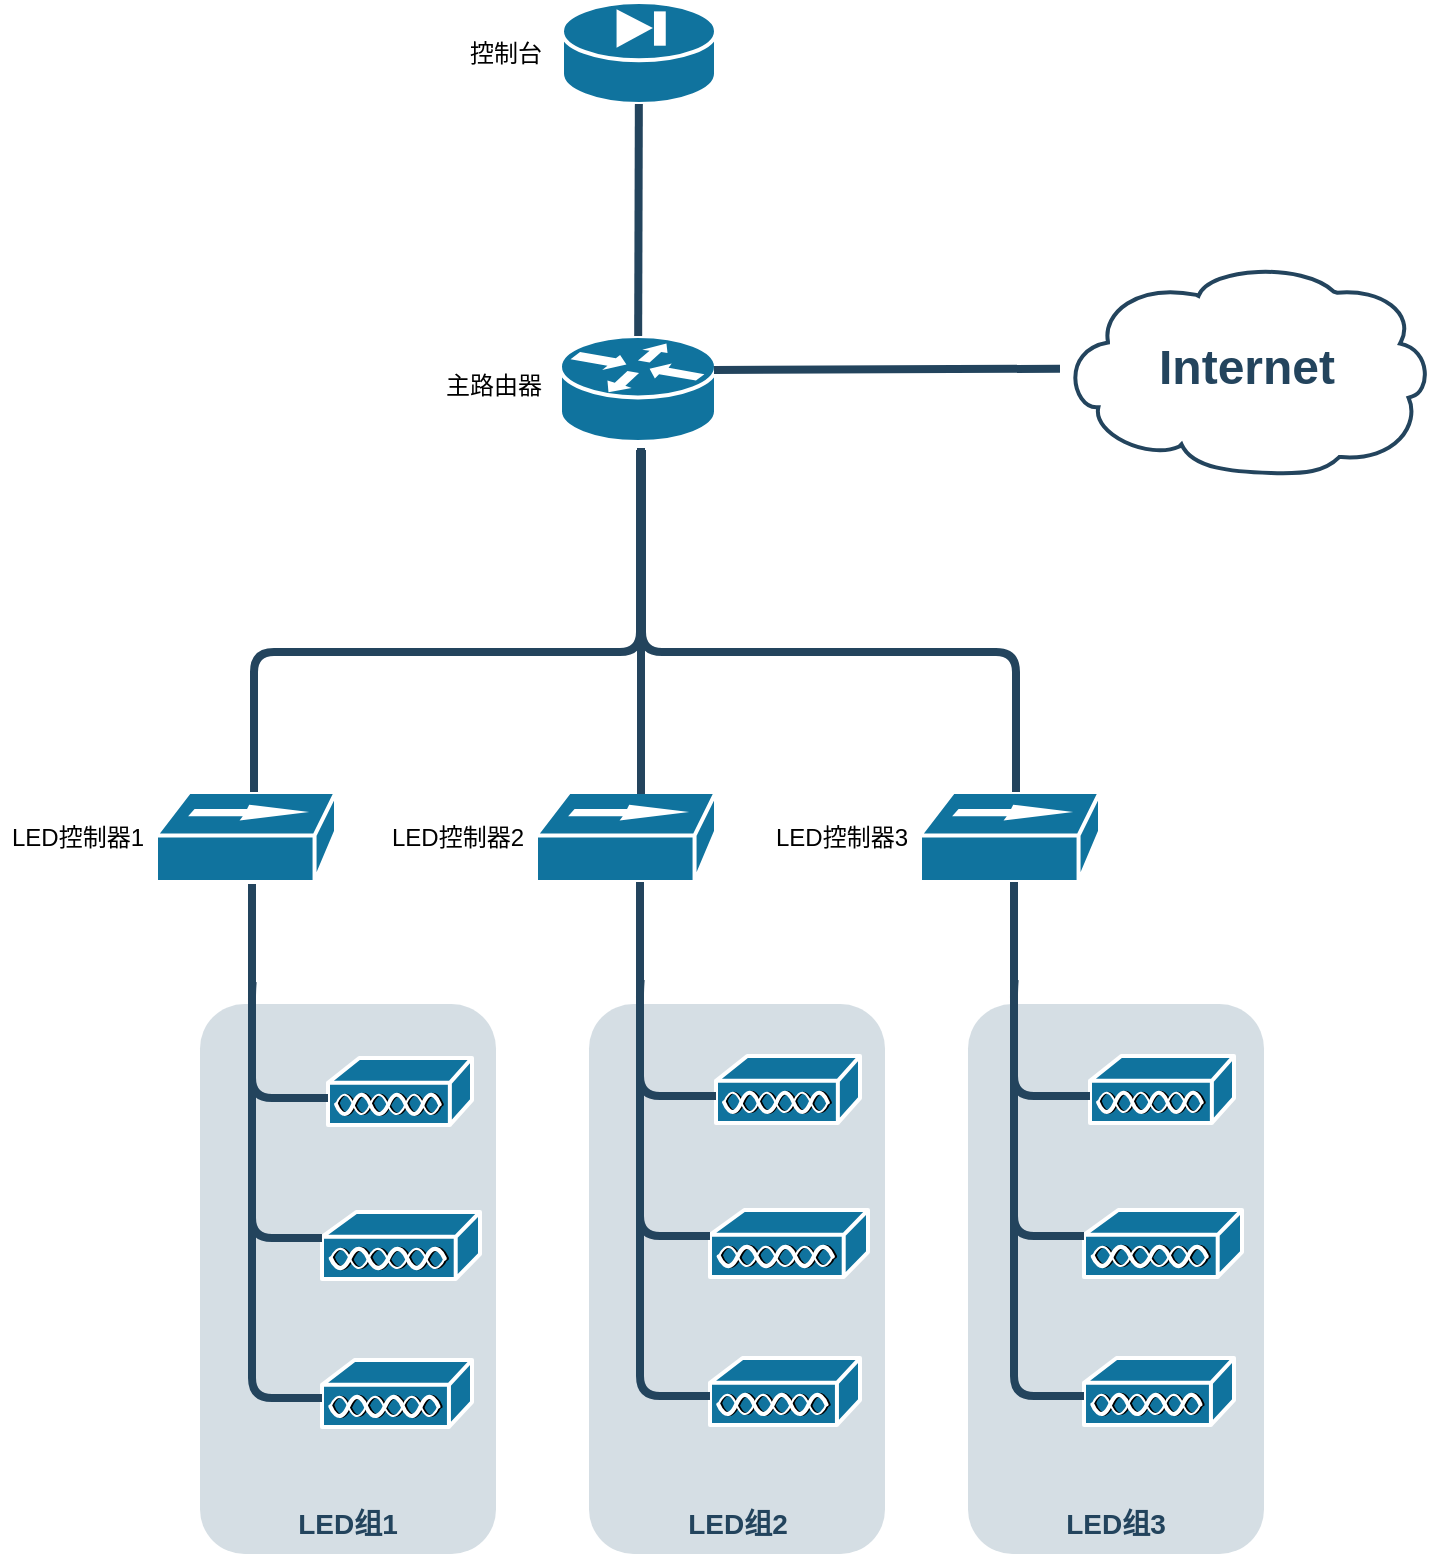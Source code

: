 <mxfile version="21.6.7" type="github">
  <diagram id="6a731a19-8d31-9384-78a2-239565b7b9f0" name="Page-1">
    <mxGraphModel dx="1250" dy="811" grid="1" gridSize="10" guides="1" tooltips="1" connect="1" arrows="1" fold="1" page="1" pageScale="1" pageWidth="827" pageHeight="1169" background="none" math="0" shadow="0">
      <root>
        <mxCell id="0" />
        <mxCell id="1" parent="0" />
        <mxCell id="spmr7n42ZO1LgotDaDAe-2293" value="" style="rounded=1;whiteSpace=wrap;html=1;strokeColor=none;fillColor=#BAC8D3;fontSize=24;fontColor=#23445D;align=center;opacity=60;imageAspect=1;collapsible=0;shadow=0;" vertex="1" parent="1">
          <mxGeometry x="964" y="741" width="148" height="275" as="geometry" />
        </mxCell>
        <mxCell id="spmr7n42ZO1LgotDaDAe-2289" value="" style="rounded=1;whiteSpace=wrap;html=1;strokeColor=none;fillColor=#BAC8D3;fontSize=24;fontColor=#23445D;align=center;opacity=60;" vertex="1" parent="1">
          <mxGeometry x="580" y="741" width="148" height="275" as="geometry" />
        </mxCell>
        <mxCell id="spmr7n42ZO1LgotDaDAe-2292" value="" style="rounded=1;whiteSpace=wrap;html=1;strokeColor=none;fillColor=#BAC8D3;fontSize=24;fontColor=#23445D;align=center;opacity=60;imageAspect=1;collapsible=0;shadow=0;" vertex="1" parent="1">
          <mxGeometry x="774.5" y="741" width="148" height="275" as="geometry" />
        </mxCell>
        <mxCell id="2108" value="" style="shape=mxgraph.cisco.security.pix_firewall;html=1;dashed=0;fillColor=#10739E;strokeColor=#ffffff;strokeWidth=2;verticalLabelPosition=bottom;verticalAlign=top;fontFamily=Helvetica;fontSize=36;fontColor=#FFB366" parent="1" vertex="1">
          <mxGeometry x="761" y="240" width="77" height="51" as="geometry" />
        </mxCell>
        <mxCell id="2109" value="Internet" style="shape=mxgraph.cisco.storage.cloud;html=1;dashed=0;strokeColor=#23445D;fillColor=#ffffff;strokeWidth=2;fontFamily=Helvetica;fontSize=24;fontColor=#23445D;align=center;fontStyle=1" parent="1" vertex="1">
          <mxGeometry x="1010" y="370" width="186" height="106" as="geometry" />
        </mxCell>
        <mxCell id="2138" value="" style="shape=mxgraph.cisco.routers.router;html=1;dashed=0;fillColor=#10739E;strokeColor=#ffffff;strokeWidth=2;verticalLabelPosition=bottom;verticalAlign=top;fontFamily=Helvetica;fontSize=36;fontColor=#FFB366" parent="1" vertex="1">
          <mxGeometry x="760" y="407" width="78" height="53" as="geometry" />
        </mxCell>
        <mxCell id="2140" value="" style="shape=mxgraph.cisco.hubs_and_gateways.100baset_hub;html=1;dashed=0;fillColor=#10739E;strokeColor=#ffffff;strokeWidth=2;verticalLabelPosition=bottom;verticalAlign=top;fontFamily=Helvetica;fontSize=36;fontColor=#FFB366" parent="1" vertex="1">
          <mxGeometry x="748" y="635" width="90" height="45" as="geometry" />
        </mxCell>
        <mxCell id="2143" value="" style="shape=mxgraph.cisco.hubs_and_gateways.100baset_hub;html=1;dashed=0;fillColor=#10739E;strokeColor=#ffffff;strokeWidth=2;verticalLabelPosition=bottom;verticalAlign=top;fontFamily=Helvetica;fontSize=36;fontColor=#FFB366" parent="1" vertex="1">
          <mxGeometry x="940" y="635" width="90" height="45" as="geometry" />
        </mxCell>
        <mxCell id="2170" value="" style="elbow=horizontal;endArrow=none;html=1;strokeColor=#23445D;endFill=0;strokeWidth=4;rounded=1" parent="1" source="2108" target="2138" edge="1">
          <mxGeometry width="100" height="100" relative="1" as="geometry">
            <mxPoint x="1210" y="198.0" as="sourcePoint" />
            <mxPoint x="1210.278" y="240.083" as="targetPoint" />
          </mxGeometry>
        </mxCell>
        <mxCell id="2230" value="LED组1" style="rounded=1;whiteSpace=wrap;html=1;strokeColor=none;fillColor=none;fontSize=14;fontColor=#23445D;align=center;fontStyle=1" parent="1" vertex="1">
          <mxGeometry x="606" y="991" width="96" height="19" as="geometry" />
        </mxCell>
        <mxCell id="spmr7n42ZO1LgotDaDAe-2257" value="" style="endArrow=none;html=1;rounded=1;strokeWidth=4;strokeColor=#23445D;exitX=0.987;exitY=0.321;exitDx=0;exitDy=0;exitPerimeter=0;" edge="1" parent="1" source="2138" target="2109">
          <mxGeometry width="50" height="50" relative="1" as="geometry">
            <mxPoint x="827" y="420" as="sourcePoint" />
            <mxPoint x="877" y="370" as="targetPoint" />
          </mxGeometry>
        </mxCell>
        <mxCell id="spmr7n42ZO1LgotDaDAe-2258" value="" style="shape=mxgraph.cisco.hubs_and_gateways.100baset_hub;html=1;dashed=0;fillColor=#10739E;strokeColor=#ffffff;strokeWidth=2;verticalLabelPosition=bottom;verticalAlign=top;fontFamily=Helvetica;fontSize=36;fontColor=#FFB366" vertex="1" parent="1">
          <mxGeometry x="558" y="635" width="90" height="45" as="geometry" />
        </mxCell>
        <mxCell id="spmr7n42ZO1LgotDaDAe-2259" style="edgeStyle=orthogonalEdgeStyle;rounded=1;html=1;strokeColor=#23445D;endArrow=none;endFill=0;strokeWidth=4;" edge="1" parent="1">
          <mxGeometry relative="1" as="geometry">
            <Array as="points">
              <mxPoint x="800" y="565" />
              <mxPoint x="607" y="565" />
            </Array>
            <mxPoint x="800" y="464" as="sourcePoint" />
            <mxPoint x="607" y="635" as="targetPoint" />
          </mxGeometry>
        </mxCell>
        <mxCell id="spmr7n42ZO1LgotDaDAe-2260" style="edgeStyle=orthogonalEdgeStyle;rounded=1;html=1;strokeColor=#23445D;endArrow=none;endFill=0;strokeWidth=4;" edge="1" parent="1">
          <mxGeometry relative="1" as="geometry">
            <Array as="points">
              <mxPoint x="801" y="565" />
              <mxPoint x="988" y="565" />
              <mxPoint x="988" y="635" />
            </Array>
            <mxPoint x="801" y="464" as="sourcePoint" />
            <mxPoint x="988" y="635" as="targetPoint" />
          </mxGeometry>
        </mxCell>
        <mxCell id="spmr7n42ZO1LgotDaDAe-2261" value="" style="edgeStyle=elbowEdgeStyle;elbow=horizontal;endArrow=none;html=1;strokeColor=#23445D;endFill=0;strokeWidth=4;rounded=1;entryX=0.578;entryY=0.089;entryDx=0;entryDy=0;entryPerimeter=0;" edge="1" parent="1">
          <mxGeometry width="100" height="100" relative="1" as="geometry">
            <mxPoint x="800.5" y="463" as="sourcePoint" />
            <mxPoint x="800.02" y="636.005" as="targetPoint" />
          </mxGeometry>
        </mxCell>
        <mxCell id="spmr7n42ZO1LgotDaDAe-2262" value="" style="shape=mxgraph.cisco.misc.access_point;html=1;dashed=0;fillColor=#10739E;strokeColor=#ffffff;strokeWidth=2;verticalLabelPosition=bottom;verticalAlign=top;fontFamily=Helvetica;fontSize=36;fontColor=#FFB366" vertex="1" parent="1">
          <mxGeometry x="641" y="845" width="79" height="34" as="geometry" />
        </mxCell>
        <mxCell id="spmr7n42ZO1LgotDaDAe-2263" value="" style="shape=mxgraph.cisco.misc.access_point;html=1;dashed=0;fillColor=#10739E;strokeColor=#ffffff;strokeWidth=2;verticalLabelPosition=bottom;verticalAlign=top;fontFamily=Helvetica;fontSize=36;fontColor=#FFB366" vertex="1" parent="1">
          <mxGeometry x="641" y="919" width="75" height="34" as="geometry" />
        </mxCell>
        <mxCell id="spmr7n42ZO1LgotDaDAe-2264" value="" style="shape=mxgraph.cisco.misc.access_point;html=1;dashed=0;fillColor=#10739E;strokeColor=#ffffff;strokeWidth=2;verticalLabelPosition=bottom;verticalAlign=top;fontFamily=Helvetica;fontSize=36;fontColor=#FFB366" vertex="1" parent="1">
          <mxGeometry x="644" y="768" width="72" height="34" as="geometry" />
        </mxCell>
        <mxCell id="spmr7n42ZO1LgotDaDAe-2266" style="edgeStyle=orthogonalEdgeStyle;rounded=1;html=1;strokeColor=#23445D;endArrow=none;endFill=0;strokeWidth=4" edge="1" parent="1">
          <mxGeometry relative="1" as="geometry">
            <Array as="points">
              <mxPoint x="606" y="788" />
            </Array>
            <mxPoint x="607" y="729" as="sourcePoint" />
            <mxPoint x="644" y="788" as="targetPoint" />
          </mxGeometry>
        </mxCell>
        <mxCell id="spmr7n42ZO1LgotDaDAe-2267" style="edgeStyle=orthogonalEdgeStyle;rounded=1;html=1;strokeColor=#23445D;endArrow=none;endFill=0;strokeWidth=4" edge="1" parent="1">
          <mxGeometry relative="1" as="geometry">
            <Array as="points">
              <mxPoint x="606" y="858" />
            </Array>
            <mxPoint x="607" y="729" as="sourcePoint" />
            <mxPoint x="641" y="858" as="targetPoint" />
          </mxGeometry>
        </mxCell>
        <mxCell id="spmr7n42ZO1LgotDaDAe-2268" style="edgeStyle=orthogonalEdgeStyle;rounded=1;html=1;strokeColor=#23445D;endArrow=none;endFill=0;strokeWidth=4;exitX=0.3;exitY=1.044;exitDx=0;exitDy=0;exitPerimeter=0;" edge="1" parent="1">
          <mxGeometry relative="1" as="geometry">
            <Array as="points">
              <mxPoint x="606" y="938" />
            </Array>
            <mxPoint x="606" y="680.98" as="sourcePoint" />
            <mxPoint x="641" y="938" as="targetPoint" />
          </mxGeometry>
        </mxCell>
        <mxCell id="spmr7n42ZO1LgotDaDAe-2272" value="" style="shape=mxgraph.cisco.misc.access_point;html=1;dashed=0;fillColor=#10739E;strokeColor=#ffffff;strokeWidth=2;verticalLabelPosition=bottom;verticalAlign=top;fontFamily=Helvetica;fontSize=36;fontColor=#FFB366" vertex="1" parent="1">
          <mxGeometry x="835" y="844" width="79" height="34" as="geometry" />
        </mxCell>
        <mxCell id="spmr7n42ZO1LgotDaDAe-2273" value="" style="shape=mxgraph.cisco.misc.access_point;html=1;dashed=0;fillColor=#10739E;strokeColor=#ffffff;strokeWidth=2;verticalLabelPosition=bottom;verticalAlign=top;fontFamily=Helvetica;fontSize=36;fontColor=#FFB366" vertex="1" parent="1">
          <mxGeometry x="835" y="918" width="75" height="34" as="geometry" />
        </mxCell>
        <mxCell id="spmr7n42ZO1LgotDaDAe-2274" value="" style="shape=mxgraph.cisco.misc.access_point;html=1;dashed=0;fillColor=#10739E;strokeColor=#ffffff;strokeWidth=2;verticalLabelPosition=bottom;verticalAlign=top;fontFamily=Helvetica;fontSize=36;fontColor=#FFB366" vertex="1" parent="1">
          <mxGeometry x="838" y="767" width="72" height="34" as="geometry" />
        </mxCell>
        <mxCell id="spmr7n42ZO1LgotDaDAe-2275" style="edgeStyle=orthogonalEdgeStyle;rounded=1;html=1;strokeColor=#23445D;endArrow=none;endFill=0;strokeWidth=4" edge="1" parent="1">
          <mxGeometry relative="1" as="geometry">
            <Array as="points">
              <mxPoint x="800" y="787" />
            </Array>
            <mxPoint x="801" y="728" as="sourcePoint" />
            <mxPoint x="838" y="787" as="targetPoint" />
          </mxGeometry>
        </mxCell>
        <mxCell id="spmr7n42ZO1LgotDaDAe-2276" style="edgeStyle=orthogonalEdgeStyle;rounded=1;html=1;strokeColor=#23445D;endArrow=none;endFill=0;strokeWidth=4" edge="1" parent="1">
          <mxGeometry relative="1" as="geometry">
            <Array as="points">
              <mxPoint x="800" y="857" />
            </Array>
            <mxPoint x="801" y="728" as="sourcePoint" />
            <mxPoint x="835" y="857" as="targetPoint" />
          </mxGeometry>
        </mxCell>
        <mxCell id="spmr7n42ZO1LgotDaDAe-2277" style="edgeStyle=orthogonalEdgeStyle;rounded=1;html=1;strokeColor=#23445D;endArrow=none;endFill=0;strokeWidth=4;exitX=0.3;exitY=1.044;exitDx=0;exitDy=0;exitPerimeter=0;" edge="1" parent="1">
          <mxGeometry relative="1" as="geometry">
            <Array as="points">
              <mxPoint x="800" y="937" />
            </Array>
            <mxPoint x="800" y="680" as="sourcePoint" />
            <mxPoint x="835" y="937" as="targetPoint" />
          </mxGeometry>
        </mxCell>
        <mxCell id="spmr7n42ZO1LgotDaDAe-2278" value="" style="shape=mxgraph.cisco.misc.access_point;html=1;dashed=0;fillColor=#10739E;strokeColor=#ffffff;strokeWidth=2;verticalLabelPosition=bottom;verticalAlign=top;fontFamily=Helvetica;fontSize=36;fontColor=#FFB366" vertex="1" parent="1">
          <mxGeometry x="1022" y="844" width="79" height="34" as="geometry" />
        </mxCell>
        <mxCell id="spmr7n42ZO1LgotDaDAe-2279" value="" style="shape=mxgraph.cisco.misc.access_point;html=1;dashed=0;fillColor=#10739E;strokeColor=#ffffff;strokeWidth=2;verticalLabelPosition=bottom;verticalAlign=top;fontFamily=Helvetica;fontSize=36;fontColor=#FFB366" vertex="1" parent="1">
          <mxGeometry x="1022" y="918" width="75" height="34" as="geometry" />
        </mxCell>
        <mxCell id="spmr7n42ZO1LgotDaDAe-2280" value="" style="shape=mxgraph.cisco.misc.access_point;html=1;dashed=0;fillColor=#10739E;strokeColor=#ffffff;strokeWidth=2;verticalLabelPosition=bottom;verticalAlign=top;fontFamily=Helvetica;fontSize=36;fontColor=#FFB366" vertex="1" parent="1">
          <mxGeometry x="1025" y="767" width="72" height="34" as="geometry" />
        </mxCell>
        <mxCell id="spmr7n42ZO1LgotDaDAe-2281" style="edgeStyle=orthogonalEdgeStyle;rounded=1;html=1;strokeColor=#23445D;endArrow=none;endFill=0;strokeWidth=4" edge="1" parent="1">
          <mxGeometry relative="1" as="geometry">
            <Array as="points">
              <mxPoint x="987" y="787" />
            </Array>
            <mxPoint x="988" y="728" as="sourcePoint" />
            <mxPoint x="1025" y="787" as="targetPoint" />
          </mxGeometry>
        </mxCell>
        <mxCell id="spmr7n42ZO1LgotDaDAe-2282" style="edgeStyle=orthogonalEdgeStyle;rounded=1;html=1;strokeColor=#23445D;endArrow=none;endFill=0;strokeWidth=4" edge="1" parent="1">
          <mxGeometry relative="1" as="geometry">
            <Array as="points">
              <mxPoint x="987" y="857" />
            </Array>
            <mxPoint x="988" y="728" as="sourcePoint" />
            <mxPoint x="1022" y="857" as="targetPoint" />
          </mxGeometry>
        </mxCell>
        <mxCell id="spmr7n42ZO1LgotDaDAe-2283" style="edgeStyle=orthogonalEdgeStyle;rounded=1;html=1;strokeColor=#23445D;endArrow=none;endFill=0;strokeWidth=4;exitX=0.3;exitY=1.044;exitDx=0;exitDy=0;exitPerimeter=0;" edge="1" parent="1">
          <mxGeometry relative="1" as="geometry">
            <Array as="points">
              <mxPoint x="987" y="937" />
            </Array>
            <mxPoint x="987" y="680" as="sourcePoint" />
            <mxPoint x="1022" y="937" as="targetPoint" />
          </mxGeometry>
        </mxCell>
        <mxCell id="spmr7n42ZO1LgotDaDAe-2284" value="主路由器" style="text;html=1;strokeColor=none;fillColor=none;align=center;verticalAlign=middle;whiteSpace=wrap;rounded=0;" vertex="1" parent="1">
          <mxGeometry x="697" y="417" width="60" height="30" as="geometry" />
        </mxCell>
        <mxCell id="spmr7n42ZO1LgotDaDAe-2285" value="LED控制器1" style="text;html=1;strokeColor=none;fillColor=none;align=center;verticalAlign=middle;whiteSpace=wrap;rounded=0;" vertex="1" parent="1">
          <mxGeometry x="480" y="642.5" width="78" height="30" as="geometry" />
        </mxCell>
        <mxCell id="spmr7n42ZO1LgotDaDAe-2286" value="控制台" style="text;html=1;strokeColor=none;fillColor=none;align=center;verticalAlign=middle;whiteSpace=wrap;rounded=0;" vertex="1" parent="1">
          <mxGeometry x="703" y="250.5" width="60" height="30" as="geometry" />
        </mxCell>
        <mxCell id="spmr7n42ZO1LgotDaDAe-2291" value="LED组2" style="rounded=1;whiteSpace=wrap;html=1;strokeColor=none;fillColor=none;fontSize=14;fontColor=#23445D;align=center;fontStyle=1" vertex="1" parent="1">
          <mxGeometry x="800.5" y="991" width="96" height="19" as="geometry" />
        </mxCell>
        <mxCell id="spmr7n42ZO1LgotDaDAe-2294" value="LED组3" style="rounded=1;whiteSpace=wrap;html=1;strokeColor=none;fillColor=none;fontSize=14;fontColor=#23445D;align=center;fontStyle=1" vertex="1" parent="1">
          <mxGeometry x="990" y="991" width="96" height="19" as="geometry" />
        </mxCell>
        <mxCell id="spmr7n42ZO1LgotDaDAe-2296" value="LED控制器2" style="text;html=1;strokeColor=none;fillColor=none;align=center;verticalAlign=middle;whiteSpace=wrap;rounded=0;" vertex="1" parent="1">
          <mxGeometry x="670" y="642.5" width="78" height="30" as="geometry" />
        </mxCell>
        <mxCell id="spmr7n42ZO1LgotDaDAe-2297" value="LED控制器3" style="text;html=1;strokeColor=none;fillColor=none;align=center;verticalAlign=middle;whiteSpace=wrap;rounded=0;" vertex="1" parent="1">
          <mxGeometry x="862" y="642.5" width="78" height="30" as="geometry" />
        </mxCell>
      </root>
    </mxGraphModel>
  </diagram>
</mxfile>
